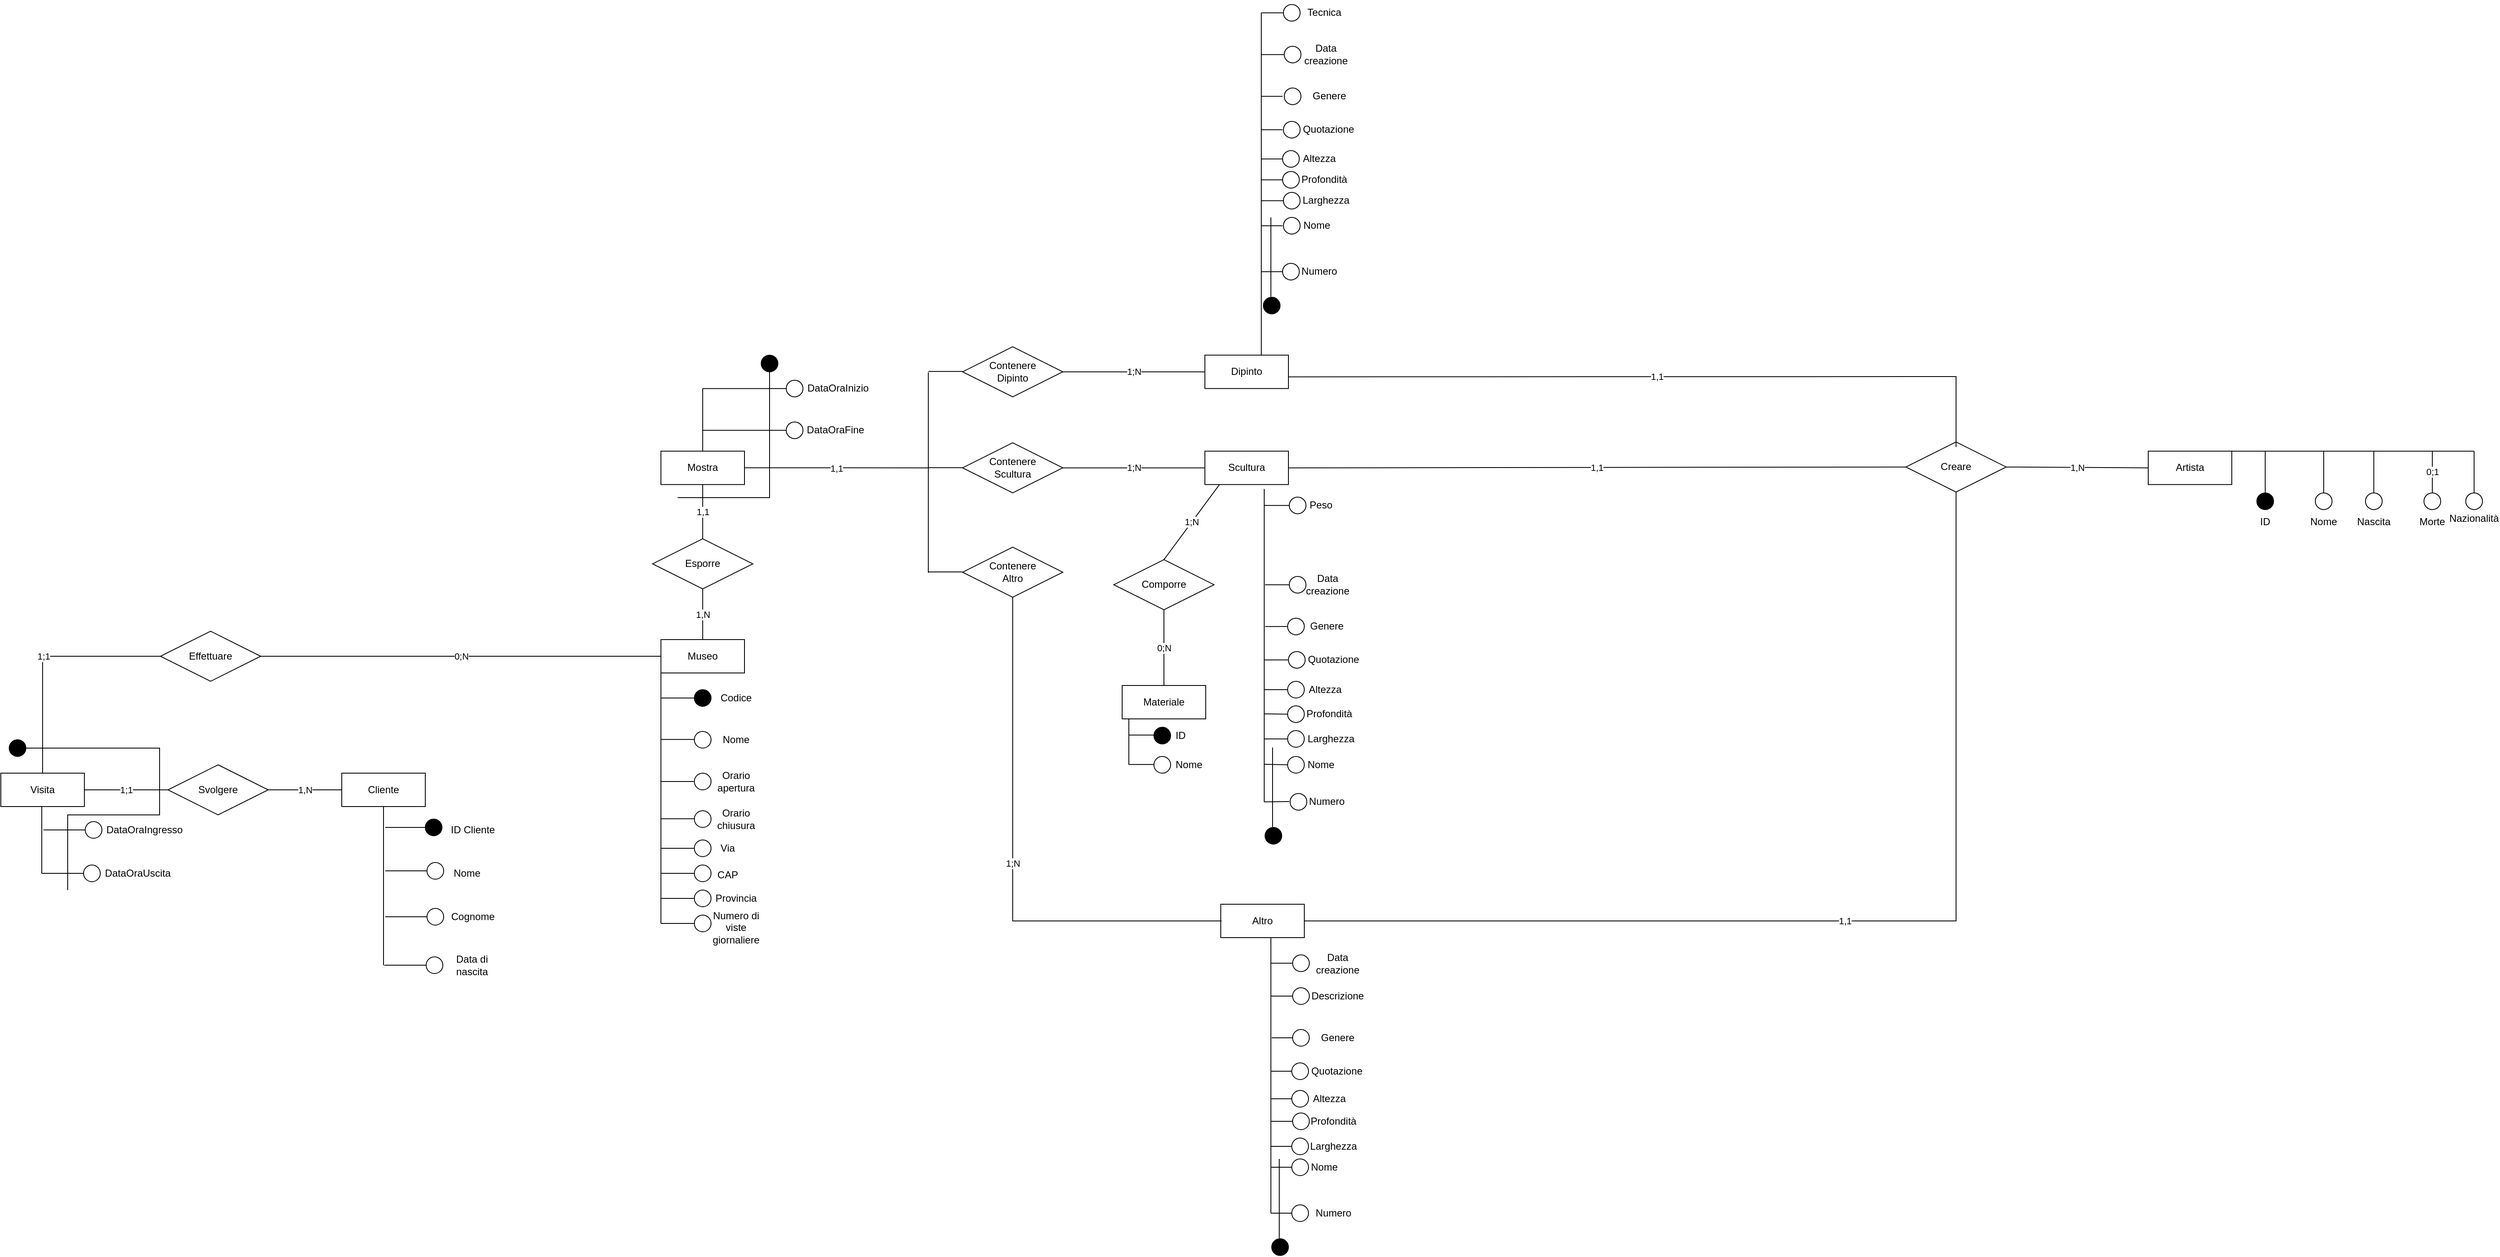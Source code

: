 <mxfile version="16.1.0" type="github">
  <diagram id="eOeLys6SvyDrJIZRAw8x" name="Page-1">
    <mxGraphModel dx="2059" dy="1441" grid="1" gridSize="10" guides="1" tooltips="1" connect="1" arrows="1" fold="1" page="1" pageScale="1" pageWidth="1600" pageHeight="1200" math="0" shadow="0">
      <root>
        <mxCell id="0" />
        <mxCell id="1" parent="0" />
        <mxCell id="ILecgsPwq-bgqkM6CZhe-417" value="Museo" style="whiteSpace=wrap;html=1;align=center;" parent="1" vertex="1">
          <mxGeometry x="230" y="630" width="100" height="40" as="geometry" />
        </mxCell>
        <mxCell id="ILecgsPwq-bgqkM6CZhe-418" value="1;N" style="endArrow=none;html=1;rounded=0;exitX=1;exitY=0.5;exitDx=0;exitDy=0;entryX=0;entryY=0.5;entryDx=0;entryDy=0;" parent="1" source="ILecgsPwq-bgqkM6CZhe-432" target="ILecgsPwq-bgqkM6CZhe-420" edge="1">
          <mxGeometry relative="1" as="geometry">
            <mxPoint x="821" y="-85.66" as="sourcePoint" />
            <mxPoint x="611" y="-95.66" as="targetPoint" />
            <Array as="points" />
          </mxGeometry>
        </mxCell>
        <mxCell id="ILecgsPwq-bgqkM6CZhe-419" value="1;N" style="endArrow=none;html=1;rounded=0;entryX=0;entryY=0.5;entryDx=0;entryDy=0;exitX=1;exitY=0.5;exitDx=0;exitDy=0;" parent="1" source="nI-XyVOAhAh8i_kXX127-1" target="ILecgsPwq-bgqkM6CZhe-421" edge="1">
          <mxGeometry relative="1" as="geometry">
            <mxPoint x="732" y="424" as="sourcePoint" />
            <mxPoint x="882" y="428.84" as="targetPoint" />
          </mxGeometry>
        </mxCell>
        <mxCell id="ILecgsPwq-bgqkM6CZhe-420" value="Dipinto" style="whiteSpace=wrap;html=1;align=center;" parent="1" vertex="1">
          <mxGeometry x="881" y="289.34" width="100" height="40" as="geometry" />
        </mxCell>
        <mxCell id="ILecgsPwq-bgqkM6CZhe-421" value="Scultura" style="whiteSpace=wrap;html=1;align=center;" parent="1" vertex="1">
          <mxGeometry x="881" y="404.34" width="100" height="40" as="geometry" />
        </mxCell>
        <mxCell id="ILecgsPwq-bgqkM6CZhe-422" value="Altro" style="whiteSpace=wrap;html=1;align=center;" parent="1" vertex="1">
          <mxGeometry x="900" y="947" width="100" height="40" as="geometry" />
        </mxCell>
        <mxCell id="ILecgsPwq-bgqkM6CZhe-423" value="0;N" style="endArrow=none;html=1;rounded=0;entryX=0;entryY=0.5;entryDx=0;entryDy=0;exitX=1;exitY=0.5;exitDx=0;exitDy=0;" parent="1" source="ILecgsPwq-bgqkM6CZhe-425" target="ILecgsPwq-bgqkM6CZhe-417" edge="1">
          <mxGeometry relative="1" as="geometry">
            <mxPoint x="-100" y="460" as="sourcePoint" />
            <mxPoint x="370" y="490" as="targetPoint" />
          </mxGeometry>
        </mxCell>
        <mxCell id="ILecgsPwq-bgqkM6CZhe-424" value="Cliente" style="whiteSpace=wrap;html=1;align=center;" parent="1" vertex="1">
          <mxGeometry x="-152" y="790" width="100" height="40" as="geometry" />
        </mxCell>
        <mxCell id="ILecgsPwq-bgqkM6CZhe-425" value="Effettuare" style="shape=rhombus;perimeter=rhombusPerimeter;whiteSpace=wrap;html=1;align=center;" parent="1" vertex="1">
          <mxGeometry x="-369" y="620" width="120" height="60" as="geometry" />
        </mxCell>
        <mxCell id="ILecgsPwq-bgqkM6CZhe-426" value="" style="endArrow=none;html=1;rounded=0;" parent="1" edge="1">
          <mxGeometry relative="1" as="geometry">
            <mxPoint x="948.5" y="-120.66" as="sourcePoint" />
            <mxPoint x="948.5" y="289.34" as="targetPoint" />
          </mxGeometry>
        </mxCell>
        <mxCell id="ILecgsPwq-bgqkM6CZhe-427" value="" style="endArrow=none;html=1;rounded=0;entryX=0;entryY=0.5;entryDx=0;entryDy=0;" parent="1" edge="1">
          <mxGeometry relative="1" as="geometry">
            <mxPoint x="949" y="189.34" as="sourcePoint" />
            <mxPoint x="974.0" y="189.34" as="targetPoint" />
          </mxGeometry>
        </mxCell>
        <mxCell id="ILecgsPwq-bgqkM6CZhe-428" value="" style="endArrow=none;html=1;rounded=0;entryX=0;entryY=0.5;entryDx=0;entryDy=0;" parent="1" edge="1">
          <mxGeometry relative="1" as="geometry">
            <mxPoint x="949" y="19.34" as="sourcePoint" />
            <mxPoint x="974" y="19.34" as="targetPoint" />
          </mxGeometry>
        </mxCell>
        <mxCell id="ILecgsPwq-bgqkM6CZhe-429" value="" style="endArrow=none;html=1;rounded=0;entryX=0;entryY=0.5;entryDx=0;entryDy=0;" parent="1" edge="1">
          <mxGeometry relative="1" as="geometry">
            <mxPoint x="949" y="-20.66" as="sourcePoint" />
            <mxPoint x="974" y="-20.66" as="targetPoint" />
          </mxGeometry>
        </mxCell>
        <mxCell id="ILecgsPwq-bgqkM6CZhe-430" value="" style="endArrow=none;html=1;rounded=0;entryX=0;entryY=0.5;entryDx=0;entryDy=0;" parent="1" edge="1">
          <mxGeometry relative="1" as="geometry">
            <mxPoint x="949" y="134.34" as="sourcePoint" />
            <mxPoint x="974" y="134.34" as="targetPoint" />
          </mxGeometry>
        </mxCell>
        <mxCell id="ILecgsPwq-bgqkM6CZhe-431" value="" style="endArrow=none;html=1;rounded=0;entryX=0;entryY=0.5;entryDx=0;entryDy=0;" parent="1" edge="1">
          <mxGeometry relative="1" as="geometry">
            <mxPoint x="949" y="104.34" as="sourcePoint" />
            <mxPoint x="975.0" y="104.34" as="targetPoint" />
          </mxGeometry>
        </mxCell>
        <mxCell id="ILecgsPwq-bgqkM6CZhe-432" value="&lt;div&gt;Contenere&lt;/div&gt;&lt;div&gt;Dipinto&lt;/div&gt;" style="shape=rhombus;perimeter=rhombusPerimeter;whiteSpace=wrap;html=1;align=center;" parent="1" vertex="1">
          <mxGeometry x="591" y="279.34" width="120" height="60" as="geometry" />
        </mxCell>
        <mxCell id="ILecgsPwq-bgqkM6CZhe-433" value="Creare" style="shape=rhombus;perimeter=rhombusPerimeter;whiteSpace=wrap;html=1;align=center;" parent="1" vertex="1">
          <mxGeometry x="1720" y="393.34" width="120" height="60" as="geometry" />
        </mxCell>
        <mxCell id="ILecgsPwq-bgqkM6CZhe-434" value="1,1" style="endArrow=none;html=1;rounded=0;entryX=0;entryY=0.5;entryDx=0;entryDy=0;exitX=1;exitY=0.5;exitDx=0;exitDy=0;" parent="1" source="ILecgsPwq-bgqkM6CZhe-421" target="ILecgsPwq-bgqkM6CZhe-433" edge="1">
          <mxGeometry relative="1" as="geometry">
            <mxPoint x="1510" y="338" as="sourcePoint" />
            <mxPoint x="1640" y="748.4" as="targetPoint" />
          </mxGeometry>
        </mxCell>
        <mxCell id="ILecgsPwq-bgqkM6CZhe-435" value="Artista" style="whiteSpace=wrap;html=1;align=center;" parent="1" vertex="1">
          <mxGeometry x="2010" y="404.34" width="100" height="40" as="geometry" />
        </mxCell>
        <mxCell id="ILecgsPwq-bgqkM6CZhe-436" value="1,N" style="endArrow=none;html=1;rounded=0;exitX=1;exitY=0.5;exitDx=0;exitDy=0;entryX=0;entryY=0.5;entryDx=0;entryDy=0;" parent="1" source="ILecgsPwq-bgqkM6CZhe-433" target="ILecgsPwq-bgqkM6CZhe-435" edge="1">
          <mxGeometry relative="1" as="geometry">
            <mxPoint x="2042" y="478.4" as="sourcePoint" />
            <mxPoint x="2042" y="358.4" as="targetPoint" />
          </mxGeometry>
        </mxCell>
        <mxCell id="ILecgsPwq-bgqkM6CZhe-437" value="" style="endArrow=none;html=1;rounded=0;entryX=0;entryY=0.5;entryDx=0;entryDy=0;" parent="1" edge="1">
          <mxGeometry relative="1" as="geometry">
            <mxPoint x="949" y="-70.66" as="sourcePoint" />
            <mxPoint x="976.0" y="-70.66" as="targetPoint" />
          </mxGeometry>
        </mxCell>
        <mxCell id="ILecgsPwq-bgqkM6CZhe-438" value="" style="ellipse;whiteSpace=wrap;html=1;align=center;fillColor=#000000;" parent="1" vertex="1">
          <mxGeometry x="2140" y="454.34" width="20" height="20" as="geometry" />
        </mxCell>
        <mxCell id="ILecgsPwq-bgqkM6CZhe-439" value="" style="endArrow=none;html=1;rounded=0;exitX=1;exitY=0;exitDx=0;exitDy=0;" parent="1" source="ILecgsPwq-bgqkM6CZhe-435" edge="1">
          <mxGeometry width="50" height="50" relative="1" as="geometry">
            <mxPoint x="2115" y="424.34" as="sourcePoint" />
            <mxPoint x="2400.0" y="404.34" as="targetPoint" />
          </mxGeometry>
        </mxCell>
        <mxCell id="ILecgsPwq-bgqkM6CZhe-440" value="" style="endArrow=none;html=1;rounded=0;" parent="1" edge="1">
          <mxGeometry width="50" height="50" relative="1" as="geometry">
            <mxPoint x="2150" y="454.34" as="sourcePoint" />
            <mxPoint x="2150" y="404.34" as="targetPoint" />
          </mxGeometry>
        </mxCell>
        <mxCell id="ILecgsPwq-bgqkM6CZhe-441" value="&lt;div&gt;ID&lt;/div&gt;" style="text;html=1;strokeColor=none;fillColor=none;align=center;verticalAlign=middle;whiteSpace=wrap;rounded=0;" parent="1" vertex="1">
          <mxGeometry x="2120" y="474.34" width="60" height="30" as="geometry" />
        </mxCell>
        <mxCell id="ILecgsPwq-bgqkM6CZhe-442" value="" style="ellipse;whiteSpace=wrap;html=1;align=center;" parent="1" vertex="1">
          <mxGeometry x="2210" y="454.34" width="20" height="20" as="geometry" />
        </mxCell>
        <mxCell id="ILecgsPwq-bgqkM6CZhe-443" value="" style="endArrow=none;html=1;rounded=0;" parent="1" edge="1">
          <mxGeometry width="50" height="50" relative="1" as="geometry">
            <mxPoint x="2220" y="454.34" as="sourcePoint" />
            <mxPoint x="2220" y="404.34" as="targetPoint" />
          </mxGeometry>
        </mxCell>
        <mxCell id="ILecgsPwq-bgqkM6CZhe-444" value="&lt;div&gt;Nome&lt;/div&gt;" style="text;html=1;strokeColor=none;fillColor=none;align=center;verticalAlign=middle;whiteSpace=wrap;rounded=0;" parent="1" vertex="1">
          <mxGeometry x="2190" y="474.34" width="60" height="30" as="geometry" />
        </mxCell>
        <mxCell id="ILecgsPwq-bgqkM6CZhe-445" value="" style="ellipse;whiteSpace=wrap;html=1;align=center;" parent="1" vertex="1">
          <mxGeometry x="2270" y="454.34" width="20" height="20" as="geometry" />
        </mxCell>
        <mxCell id="ILecgsPwq-bgqkM6CZhe-446" value="" style="endArrow=none;html=1;rounded=0;" parent="1" edge="1">
          <mxGeometry width="50" height="50" relative="1" as="geometry">
            <mxPoint x="2280.0" y="454.34" as="sourcePoint" />
            <mxPoint x="2280.0" y="404.34" as="targetPoint" />
          </mxGeometry>
        </mxCell>
        <mxCell id="ILecgsPwq-bgqkM6CZhe-447" value="&lt;div&gt;Nascita&lt;/div&gt;" style="text;html=1;strokeColor=none;fillColor=none;align=center;verticalAlign=middle;whiteSpace=wrap;rounded=0;" parent="1" vertex="1">
          <mxGeometry x="2250" y="474.34" width="60" height="30" as="geometry" />
        </mxCell>
        <mxCell id="ILecgsPwq-bgqkM6CZhe-448" value="" style="ellipse;whiteSpace=wrap;html=1;align=center;" parent="1" vertex="1">
          <mxGeometry x="2340" y="454.34" width="20" height="20" as="geometry" />
        </mxCell>
        <mxCell id="ILecgsPwq-bgqkM6CZhe-449" value="0;1" style="endArrow=none;html=1;rounded=0;startArrow=none;exitX=0.5;exitY=0;exitDx=0;exitDy=0;" parent="1" source="ILecgsPwq-bgqkM6CZhe-448" edge="1">
          <mxGeometry width="50" height="50" relative="1" as="geometry">
            <mxPoint x="2350" y="414.34" as="sourcePoint" />
            <mxPoint x="2350.0" y="404.34" as="targetPoint" />
          </mxGeometry>
        </mxCell>
        <mxCell id="ILecgsPwq-bgqkM6CZhe-450" value="&lt;div&gt;Morte&lt;/div&gt;" style="text;html=1;strokeColor=none;fillColor=none;align=center;verticalAlign=middle;whiteSpace=wrap;rounded=0;" parent="1" vertex="1">
          <mxGeometry x="2320" y="474.34" width="60" height="30" as="geometry" />
        </mxCell>
        <mxCell id="ILecgsPwq-bgqkM6CZhe-451" value="" style="ellipse;whiteSpace=wrap;html=1;align=center;" parent="1" vertex="1">
          <mxGeometry x="2390" y="454.34" width="20" height="20" as="geometry" />
        </mxCell>
        <mxCell id="ILecgsPwq-bgqkM6CZhe-452" value="" style="endArrow=none;html=1;rounded=0;" parent="1" edge="1">
          <mxGeometry width="50" height="50" relative="1" as="geometry">
            <mxPoint x="2400.0" y="454.34" as="sourcePoint" />
            <mxPoint x="2400.0" y="404.34" as="targetPoint" />
          </mxGeometry>
        </mxCell>
        <mxCell id="ILecgsPwq-bgqkM6CZhe-453" value="&lt;div&gt;Nazionalità&lt;/div&gt;" style="text;html=1;strokeColor=none;fillColor=none;align=center;verticalAlign=middle;whiteSpace=wrap;rounded=0;" parent="1" vertex="1">
          <mxGeometry x="2370" y="470.34" width="60" height="30" as="geometry" />
        </mxCell>
        <mxCell id="ILecgsPwq-bgqkM6CZhe-454" value="&lt;div&gt;Codice&lt;/div&gt;" style="text;html=1;strokeColor=none;fillColor=none;align=center;verticalAlign=middle;whiteSpace=wrap;rounded=0;" parent="1" vertex="1">
          <mxGeometry x="290" y="685" width="60" height="30" as="geometry" />
        </mxCell>
        <mxCell id="ILecgsPwq-bgqkM6CZhe-455" value="" style="ellipse;whiteSpace=wrap;html=1;align=center;fillColor=#000000;" parent="1" vertex="1">
          <mxGeometry x="270" y="690" width="20" height="20" as="geometry" />
        </mxCell>
        <mxCell id="ILecgsPwq-bgqkM6CZhe-456" value="" style="endArrow=none;html=1;rounded=0;" parent="1" edge="1">
          <mxGeometry width="50" height="50" relative="1" as="geometry">
            <mxPoint x="270" y="700" as="sourcePoint" />
            <mxPoint x="230" y="700" as="targetPoint" />
          </mxGeometry>
        </mxCell>
        <mxCell id="ILecgsPwq-bgqkM6CZhe-457" value="" style="endArrow=none;html=1;rounded=0;fillColor=#000000;" parent="1" edge="1">
          <mxGeometry width="50" height="50" relative="1" as="geometry">
            <mxPoint x="230" y="970" as="sourcePoint" />
            <mxPoint x="230" y="670" as="targetPoint" />
          </mxGeometry>
        </mxCell>
        <mxCell id="ILecgsPwq-bgqkM6CZhe-458" value="" style="ellipse;whiteSpace=wrap;html=1;align=center;fillColor=#FFFFFF;" parent="1" vertex="1">
          <mxGeometry x="270" y="740" width="20" height="20" as="geometry" />
        </mxCell>
        <mxCell id="ILecgsPwq-bgqkM6CZhe-459" value="" style="endArrow=none;html=1;rounded=0;" parent="1" edge="1">
          <mxGeometry width="50" height="50" relative="1" as="geometry">
            <mxPoint x="270" y="749.66" as="sourcePoint" />
            <mxPoint x="230" y="749.66" as="targetPoint" />
          </mxGeometry>
        </mxCell>
        <mxCell id="ILecgsPwq-bgqkM6CZhe-460" value="&lt;div&gt;Nome&lt;/div&gt;" style="text;html=1;strokeColor=none;fillColor=none;align=center;verticalAlign=middle;whiteSpace=wrap;rounded=0;" parent="1" vertex="1">
          <mxGeometry x="290" y="735" width="60" height="30" as="geometry" />
        </mxCell>
        <mxCell id="ILecgsPwq-bgqkM6CZhe-461" value="Data creazione" style="text;html=1;strokeColor=none;fillColor=none;align=center;verticalAlign=middle;whiteSpace=wrap;rounded=0;" parent="1" vertex="1">
          <mxGeometry x="996" y="-85.66" width="60" height="30" as="geometry" />
        </mxCell>
        <mxCell id="ILecgsPwq-bgqkM6CZhe-462" value="" style="ellipse;whiteSpace=wrap;html=1;aspect=fixed;fillColor=#FFFFFF;" parent="1" vertex="1">
          <mxGeometry x="976" y="-80.66" width="20" height="20" as="geometry" />
        </mxCell>
        <mxCell id="ILecgsPwq-bgqkM6CZhe-463" value="&lt;div&gt;Nome&lt;/div&gt;" style="text;html=1;strokeColor=none;fillColor=none;align=center;verticalAlign=middle;whiteSpace=wrap;rounded=0;" parent="1" vertex="1">
          <mxGeometry x="985" y="119.34" width="60" height="30" as="geometry" />
        </mxCell>
        <mxCell id="ILecgsPwq-bgqkM6CZhe-464" value="" style="ellipse;whiteSpace=wrap;html=1;aspect=fixed;fillColor=#FFFFFF;" parent="1" vertex="1">
          <mxGeometry x="975" y="124.34" width="20" height="20" as="geometry" />
        </mxCell>
        <mxCell id="ILecgsPwq-bgqkM6CZhe-465" value="&lt;div&gt;Genere&lt;/div&gt;" style="text;html=1;strokeColor=none;fillColor=none;align=center;verticalAlign=middle;whiteSpace=wrap;rounded=0;" parent="1" vertex="1">
          <mxGeometry x="1000" y="-35.66" width="60" height="30" as="geometry" />
        </mxCell>
        <mxCell id="ILecgsPwq-bgqkM6CZhe-466" value="" style="ellipse;whiteSpace=wrap;html=1;aspect=fixed;fillColor=#FFFFFF;" parent="1" vertex="1">
          <mxGeometry x="976" y="-30.66" width="20" height="20" as="geometry" />
        </mxCell>
        <mxCell id="ILecgsPwq-bgqkM6CZhe-467" value="Quotazione" style="text;html=1;strokeColor=none;fillColor=none;align=center;verticalAlign=middle;whiteSpace=wrap;rounded=0;" parent="1" vertex="1">
          <mxGeometry x="999" y="4.34" width="60" height="30" as="geometry" />
        </mxCell>
        <mxCell id="ILecgsPwq-bgqkM6CZhe-468" value="" style="ellipse;whiteSpace=wrap;html=1;aspect=fixed;fillColor=#FFFFFF;" parent="1" vertex="1">
          <mxGeometry x="975" y="9.34" width="20" height="20" as="geometry" />
        </mxCell>
        <mxCell id="ILecgsPwq-bgqkM6CZhe-469" value="&lt;div&gt;Altezza&lt;/div&gt;" style="text;html=1;strokeColor=none;fillColor=none;align=center;verticalAlign=middle;whiteSpace=wrap;rounded=0;" parent="1" vertex="1">
          <mxGeometry x="987.5" y="39.34" width="60" height="30" as="geometry" />
        </mxCell>
        <mxCell id="ILecgsPwq-bgqkM6CZhe-470" value="" style="ellipse;whiteSpace=wrap;html=1;aspect=fixed;fillColor=#FFFFFF;" parent="1" vertex="1">
          <mxGeometry x="974" y="44.34" width="20" height="20" as="geometry" />
        </mxCell>
        <mxCell id="ILecgsPwq-bgqkM6CZhe-471" value="&lt;div&gt;Profondità&lt;/div&gt;" style="text;html=1;strokeColor=none;fillColor=none;align=center;verticalAlign=middle;whiteSpace=wrap;rounded=0;" parent="1" vertex="1">
          <mxGeometry x="994" y="64.34" width="60" height="30" as="geometry" />
        </mxCell>
        <mxCell id="ILecgsPwq-bgqkM6CZhe-472" value="&lt;div&gt;Larghezza&lt;/div&gt;" style="text;html=1;strokeColor=none;fillColor=none;align=center;verticalAlign=middle;whiteSpace=wrap;rounded=0;" parent="1" vertex="1">
          <mxGeometry x="996" y="89.34" width="60" height="30" as="geometry" />
        </mxCell>
        <mxCell id="ILecgsPwq-bgqkM6CZhe-473" value="" style="ellipse;whiteSpace=wrap;html=1;aspect=fixed;fillColor=#FFFFFF;" parent="1" vertex="1">
          <mxGeometry x="975" y="94.34" width="20" height="20" as="geometry" />
        </mxCell>
        <mxCell id="ILecgsPwq-bgqkM6CZhe-474" value="Numero" style="text;html=1;strokeColor=none;fillColor=none;align=center;verticalAlign=middle;whiteSpace=wrap;rounded=0;" parent="1" vertex="1">
          <mxGeometry x="988" y="174.34" width="60" height="30" as="geometry" />
        </mxCell>
        <mxCell id="ILecgsPwq-bgqkM6CZhe-475" value="" style="ellipse;whiteSpace=wrap;html=1;align=center;fillColor=#FFFFFF;" parent="1" vertex="1">
          <mxGeometry x="974" y="179.34" width="20" height="20" as="geometry" />
        </mxCell>
        <mxCell id="ILecgsPwq-bgqkM6CZhe-476" value="" style="ellipse;whiteSpace=wrap;html=1;align=center;" parent="1" vertex="1">
          <mxGeometry x="975" y="-130.66" width="20" height="20" as="geometry" />
        </mxCell>
        <mxCell id="ILecgsPwq-bgqkM6CZhe-477" value="&lt;div&gt;Tecnica&lt;/div&gt;" style="text;html=1;strokeColor=none;fillColor=none;align=center;verticalAlign=middle;whiteSpace=wrap;rounded=0;" parent="1" vertex="1">
          <mxGeometry x="993.5" y="-135.66" width="60" height="30" as="geometry" />
        </mxCell>
        <mxCell id="ILecgsPwq-bgqkM6CZhe-478" value="" style="endArrow=none;html=1;rounded=0;fillColor=#000000;entryX=0.69;entryY=1.008;entryDx=0;entryDy=0;entryPerimeter=0;" parent="1" edge="1">
          <mxGeometry width="50" height="50" relative="1" as="geometry">
            <mxPoint x="952" y="600" as="sourcePoint" />
            <mxPoint x="952" y="449.66" as="targetPoint" />
          </mxGeometry>
        </mxCell>
        <mxCell id="ILecgsPwq-bgqkM6CZhe-479" value="" style="ellipse;whiteSpace=wrap;html=1;align=center;" parent="1" vertex="1">
          <mxGeometry x="982" y="459.34" width="20" height="20" as="geometry" />
        </mxCell>
        <mxCell id="ILecgsPwq-bgqkM6CZhe-480" value="" style="endArrow=none;html=1;rounded=0;entryX=0;entryY=0.5;entryDx=0;entryDy=0;" parent="1" target="ILecgsPwq-bgqkM6CZhe-479" edge="1">
          <mxGeometry relative="1" as="geometry">
            <mxPoint x="952" y="469.34" as="sourcePoint" />
            <mxPoint x="972" y="469" as="targetPoint" />
          </mxGeometry>
        </mxCell>
        <mxCell id="ILecgsPwq-bgqkM6CZhe-481" value="&lt;div&gt;Peso&lt;/div&gt;" style="text;html=1;strokeColor=none;fillColor=none;align=center;verticalAlign=middle;whiteSpace=wrap;rounded=0;" parent="1" vertex="1">
          <mxGeometry x="990" y="454.34" width="60" height="30" as="geometry" />
        </mxCell>
        <mxCell id="ILecgsPwq-bgqkM6CZhe-482" value="" style="endArrow=none;html=1;rounded=0;fontFamily=Helvetica;fillColor=#000000;entryX=0;entryY=0.5;entryDx=0;entryDy=0;" parent="1" edge="1">
          <mxGeometry width="50" height="50" relative="1" as="geometry">
            <mxPoint x="949" y="54.34" as="sourcePoint" />
            <mxPoint x="974" y="54.34" as="targetPoint" />
          </mxGeometry>
        </mxCell>
        <mxCell id="ILecgsPwq-bgqkM6CZhe-483" value="" style="endArrow=none;html=1;rounded=0;fontFamily=Helvetica;fillColor=#000000;exitX=0.5;exitY=0;exitDx=0;exitDy=0;" parent="1" edge="1">
          <mxGeometry width="50" height="50" relative="1" as="geometry">
            <mxPoint x="960" y="219.34" as="sourcePoint" />
            <mxPoint x="960" y="124.34" as="targetPoint" />
          </mxGeometry>
        </mxCell>
        <mxCell id="ILecgsPwq-bgqkM6CZhe-484" value="" style="ellipse;whiteSpace=wrap;html=1;align=center;fillColor=#000000;" parent="1" vertex="1">
          <mxGeometry x="951" y="220.0" width="20" height="20" as="geometry" />
        </mxCell>
        <mxCell id="ILecgsPwq-bgqkM6CZhe-485" value="" style="ellipse;whiteSpace=wrap;html=1;align=center;fillColor=#FFFFFF;" parent="1" vertex="1">
          <mxGeometry x="270" y="790" width="20" height="20" as="geometry" />
        </mxCell>
        <mxCell id="ILecgsPwq-bgqkM6CZhe-486" value="" style="endArrow=none;html=1;rounded=0;" parent="1" edge="1">
          <mxGeometry width="50" height="50" relative="1" as="geometry">
            <mxPoint x="270" y="800" as="sourcePoint" />
            <mxPoint x="230" y="800" as="targetPoint" />
          </mxGeometry>
        </mxCell>
        <mxCell id="ILecgsPwq-bgqkM6CZhe-487" value="&lt;div&gt;Orario apertura&lt;/div&gt;" style="text;html=1;strokeColor=none;fillColor=none;align=center;verticalAlign=middle;whiteSpace=wrap;rounded=0;" parent="1" vertex="1">
          <mxGeometry x="290" y="785" width="60" height="30" as="geometry" />
        </mxCell>
        <mxCell id="ILecgsPwq-bgqkM6CZhe-488" value="" style="ellipse;whiteSpace=wrap;html=1;align=center;fillColor=#FFFFFF;" parent="1" vertex="1">
          <mxGeometry x="270" y="835" width="20" height="20" as="geometry" />
        </mxCell>
        <mxCell id="ILecgsPwq-bgqkM6CZhe-489" value="" style="endArrow=none;html=1;rounded=0;" parent="1" edge="1">
          <mxGeometry width="50" height="50" relative="1" as="geometry">
            <mxPoint x="270" y="844.66" as="sourcePoint" />
            <mxPoint x="230" y="844.66" as="targetPoint" />
          </mxGeometry>
        </mxCell>
        <mxCell id="ILecgsPwq-bgqkM6CZhe-490" value="Orario chiusura" style="text;html=1;strokeColor=none;fillColor=none;align=center;verticalAlign=middle;whiteSpace=wrap;rounded=0;" parent="1" vertex="1">
          <mxGeometry x="290" y="830" width="60" height="30" as="geometry" />
        </mxCell>
        <mxCell id="ILecgsPwq-bgqkM6CZhe-491" value="Via" style="text;html=1;strokeColor=none;fillColor=none;align=center;verticalAlign=middle;whiteSpace=wrap;rounded=0;" parent="1" vertex="1">
          <mxGeometry x="280" y="865" width="60" height="30" as="geometry" />
        </mxCell>
        <mxCell id="ILecgsPwq-bgqkM6CZhe-492" value="" style="ellipse;whiteSpace=wrap;html=1;aspect=fixed;fillColor=#FFFFFF;" parent="1" vertex="1">
          <mxGeometry x="270" y="870" width="20" height="20" as="geometry" />
        </mxCell>
        <mxCell id="ILecgsPwq-bgqkM6CZhe-493" value="CAP" style="text;html=1;strokeColor=none;fillColor=none;align=center;verticalAlign=middle;whiteSpace=wrap;rounded=0;" parent="1" vertex="1">
          <mxGeometry x="280" y="897" width="60" height="30" as="geometry" />
        </mxCell>
        <mxCell id="ILecgsPwq-bgqkM6CZhe-494" value="" style="endArrow=none;html=1;rounded=0;fontFamily=Helvetica;fillColor=#000000;entryX=0;entryY=0.5;entryDx=0;entryDy=0;" parent="1" target="ILecgsPwq-bgqkM6CZhe-492" edge="1">
          <mxGeometry width="50" height="50" relative="1" as="geometry">
            <mxPoint x="230" y="880" as="sourcePoint" />
            <mxPoint x="370" y="895" as="targetPoint" />
          </mxGeometry>
        </mxCell>
        <mxCell id="ILecgsPwq-bgqkM6CZhe-495" value="Provincia" style="text;html=1;strokeColor=none;fillColor=none;align=center;verticalAlign=middle;whiteSpace=wrap;rounded=0;" parent="1" vertex="1">
          <mxGeometry x="290" y="925" width="60" height="30" as="geometry" />
        </mxCell>
        <mxCell id="ILecgsPwq-bgqkM6CZhe-496" value="" style="ellipse;whiteSpace=wrap;html=1;align=center;color=black;fillColor=#000000;" parent="1" vertex="1">
          <mxGeometry x="-52" y="845" width="20" height="20" as="geometry" />
        </mxCell>
        <mxCell id="ILecgsPwq-bgqkM6CZhe-497" value="" style="endArrow=none;html=1;rounded=0;entryX=0.5;entryY=1;entryDx=0;entryDy=0;" parent="1" target="ILecgsPwq-bgqkM6CZhe-424" edge="1">
          <mxGeometry relative="1" as="geometry">
            <mxPoint x="-102" y="1020" as="sourcePoint" />
            <mxPoint x="296.0" y="990" as="targetPoint" />
          </mxGeometry>
        </mxCell>
        <mxCell id="ILecgsPwq-bgqkM6CZhe-498" value="&lt;div&gt;Nome&lt;/div&gt;" style="text;html=1;strokeColor=none;fillColor=none;align=center;verticalAlign=middle;whiteSpace=wrap;rounded=0;" parent="1" vertex="1">
          <mxGeometry x="-32" y="895" width="60" height="30" as="geometry" />
        </mxCell>
        <mxCell id="ILecgsPwq-bgqkM6CZhe-499" value="&lt;div&gt;Cognome&lt;/div&gt;" style="text;html=1;strokeColor=none;fillColor=none;align=center;verticalAlign=middle;whiteSpace=wrap;rounded=0;" parent="1" vertex="1">
          <mxGeometry x="-25" y="947" width="60" height="30" as="geometry" />
        </mxCell>
        <mxCell id="ILecgsPwq-bgqkM6CZhe-500" value="&lt;div&gt;Data di nascita&lt;/div&gt;" style="text;html=1;strokeColor=none;fillColor=none;align=center;verticalAlign=middle;whiteSpace=wrap;rounded=0;" parent="1" vertex="1">
          <mxGeometry x="-26" y="1005" width="60" height="30" as="geometry" />
        </mxCell>
        <mxCell id="ILecgsPwq-bgqkM6CZhe-501" value="&lt;div&gt;ID Cliente&lt;/div&gt;" style="text;html=1;strokeColor=none;fillColor=none;align=center;verticalAlign=middle;whiteSpace=wrap;rounded=0;" parent="1" vertex="1">
          <mxGeometry x="-25" y="843" width="60" height="30" as="geometry" />
        </mxCell>
        <mxCell id="ILecgsPwq-bgqkM6CZhe-502" value="" style="endArrow=none;html=1;rounded=0;" parent="1" edge="1">
          <mxGeometry relative="1" as="geometry">
            <mxPoint x="-100" y="855" as="sourcePoint" />
            <mxPoint x="-50" y="855" as="targetPoint" />
          </mxGeometry>
        </mxCell>
        <mxCell id="ILecgsPwq-bgqkM6CZhe-503" value="" style="ellipse;whiteSpace=wrap;html=1;align=center;" parent="1" vertex="1">
          <mxGeometry x="-50" y="897" width="20" height="20" as="geometry" />
        </mxCell>
        <mxCell id="ILecgsPwq-bgqkM6CZhe-504" value="" style="endArrow=none;html=1;rounded=0;" parent="1" edge="1">
          <mxGeometry relative="1" as="geometry">
            <mxPoint x="-100" y="907" as="sourcePoint" />
            <mxPoint x="-50" y="907" as="targetPoint" />
          </mxGeometry>
        </mxCell>
        <mxCell id="ILecgsPwq-bgqkM6CZhe-505" value="" style="ellipse;whiteSpace=wrap;html=1;align=center;" parent="1" vertex="1">
          <mxGeometry x="-50" y="952" width="20" height="20" as="geometry" />
        </mxCell>
        <mxCell id="ILecgsPwq-bgqkM6CZhe-506" value="" style="endArrow=none;html=1;rounded=0;" parent="1" edge="1">
          <mxGeometry relative="1" as="geometry">
            <mxPoint x="-100" y="962" as="sourcePoint" />
            <mxPoint x="-50" y="962" as="targetPoint" />
          </mxGeometry>
        </mxCell>
        <mxCell id="ILecgsPwq-bgqkM6CZhe-507" value="" style="ellipse;whiteSpace=wrap;html=1;align=center;" parent="1" vertex="1">
          <mxGeometry x="-51" y="1010" width="20" height="20" as="geometry" />
        </mxCell>
        <mxCell id="ILecgsPwq-bgqkM6CZhe-508" value="" style="endArrow=none;html=1;rounded=0;" parent="1" edge="1">
          <mxGeometry relative="1" as="geometry">
            <mxPoint x="-101" y="1020" as="sourcePoint" />
            <mxPoint x="-51" y="1020" as="targetPoint" />
          </mxGeometry>
        </mxCell>
        <mxCell id="ILecgsPwq-bgqkM6CZhe-509" value="Visita" style="whiteSpace=wrap;html=1;align=center;" parent="1" vertex="1">
          <mxGeometry x="-560" y="790" width="100" height="40" as="geometry" />
        </mxCell>
        <mxCell id="ILecgsPwq-bgqkM6CZhe-510" value="" style="endArrow=none;html=1;rounded=0;" parent="1" edge="1">
          <mxGeometry relative="1" as="geometry">
            <mxPoint x="-511" y="910" as="sourcePoint" />
            <mxPoint x="-511" y="830" as="targetPoint" />
          </mxGeometry>
        </mxCell>
        <mxCell id="ILecgsPwq-bgqkM6CZhe-511" value="&lt;div&gt;DataOraIngresso&lt;/div&gt;" style="text;html=1;strokeColor=none;fillColor=none;align=center;verticalAlign=middle;whiteSpace=wrap;rounded=0;" parent="1" vertex="1">
          <mxGeometry x="-418" y="843" width="60" height="30" as="geometry" />
        </mxCell>
        <mxCell id="ILecgsPwq-bgqkM6CZhe-512" value="&lt;div&gt;DataOraUscita&lt;/div&gt;" style="text;html=1;strokeColor=none;fillColor=none;align=center;verticalAlign=middle;whiteSpace=wrap;rounded=0;" parent="1" vertex="1">
          <mxGeometry x="-426" y="895" width="60" height="30" as="geometry" />
        </mxCell>
        <mxCell id="ILecgsPwq-bgqkM6CZhe-513" value="" style="ellipse;whiteSpace=wrap;html=1;align=center;" parent="1" vertex="1">
          <mxGeometry x="-459" y="848" width="20" height="20" as="geometry" />
        </mxCell>
        <mxCell id="ILecgsPwq-bgqkM6CZhe-514" value="" style="endArrow=none;html=1;rounded=0;" parent="1" edge="1">
          <mxGeometry relative="1" as="geometry">
            <mxPoint x="-509" y="858" as="sourcePoint" />
            <mxPoint x="-459" y="858" as="targetPoint" />
          </mxGeometry>
        </mxCell>
        <mxCell id="ILecgsPwq-bgqkM6CZhe-515" value="" style="ellipse;whiteSpace=wrap;html=1;align=center;" parent="1" vertex="1">
          <mxGeometry x="-461" y="900" width="20" height="20" as="geometry" />
        </mxCell>
        <mxCell id="ILecgsPwq-bgqkM6CZhe-516" value="" style="endArrow=none;html=1;rounded=0;" parent="1" edge="1">
          <mxGeometry relative="1" as="geometry">
            <mxPoint x="-511" y="910" as="sourcePoint" />
            <mxPoint x="-461" y="910" as="targetPoint" />
          </mxGeometry>
        </mxCell>
        <mxCell id="ILecgsPwq-bgqkM6CZhe-517" value="Svolgere" style="shape=rhombus;perimeter=rhombusPerimeter;whiteSpace=wrap;html=1;align=center;" parent="1" vertex="1">
          <mxGeometry x="-360" y="780" width="120" height="60" as="geometry" />
        </mxCell>
        <mxCell id="ILecgsPwq-bgqkM6CZhe-518" value="1,N" style="endArrow=none;html=1;rounded=0;entryX=0;entryY=0.5;entryDx=0;entryDy=0;" parent="1" target="ILecgsPwq-bgqkM6CZhe-424" edge="1">
          <mxGeometry relative="1" as="geometry">
            <mxPoint x="-240" y="810" as="sourcePoint" />
            <mxPoint x="-170" y="810" as="targetPoint" />
          </mxGeometry>
        </mxCell>
        <mxCell id="ILecgsPwq-bgqkM6CZhe-519" value="1;1" style="endArrow=none;html=1;rounded=0;entryX=0;entryY=0.5;entryDx=0;entryDy=0;exitX=1;exitY=0.5;exitDx=0;exitDy=0;" parent="1" source="ILecgsPwq-bgqkM6CZhe-509" target="ILecgsPwq-bgqkM6CZhe-517" edge="1">
          <mxGeometry relative="1" as="geometry">
            <mxPoint x="-440" y="810" as="sourcePoint" />
            <mxPoint x="-369" y="809" as="targetPoint" />
          </mxGeometry>
        </mxCell>
        <mxCell id="ILecgsPwq-bgqkM6CZhe-520" value="1;1" style="endArrow=none;html=1;rounded=0;entryX=0;entryY=0.5;entryDx=0;entryDy=0;" parent="1" target="ILecgsPwq-bgqkM6CZhe-425" edge="1">
          <mxGeometry relative="1" as="geometry">
            <mxPoint x="-510" y="790" as="sourcePoint" />
            <mxPoint x="-459" y="570" as="targetPoint" />
            <Array as="points">
              <mxPoint x="-510" y="650" />
            </Array>
          </mxGeometry>
        </mxCell>
        <mxCell id="ILecgsPwq-bgqkM6CZhe-521" value="" style="endArrow=none;html=1;rounded=0;" parent="1" edge="1">
          <mxGeometry width="50" height="50" relative="1" as="geometry">
            <mxPoint x="-530" y="760" as="sourcePoint" />
            <mxPoint x="-480" y="930" as="targetPoint" />
            <Array as="points">
              <mxPoint x="-370" y="760" />
              <mxPoint x="-370" y="840" />
              <mxPoint x="-480" y="840" />
            </Array>
          </mxGeometry>
        </mxCell>
        <mxCell id="ILecgsPwq-bgqkM6CZhe-522" value="" style="ellipse;whiteSpace=wrap;html=1;align=center;color=black;fillColor=#000000;" parent="1" vertex="1">
          <mxGeometry x="-550" y="750" width="20" height="20" as="geometry" />
        </mxCell>
        <mxCell id="ILecgsPwq-bgqkM6CZhe-523" value="" style="endArrow=none;html=1;rounded=0;fillColor=#000000;entryX=0.6;entryY=1.015;entryDx=0;entryDy=0;entryPerimeter=0;" parent="1" target="ILecgsPwq-bgqkM6CZhe-422" edge="1">
          <mxGeometry width="50" height="50" relative="1" as="geometry">
            <mxPoint x="960" y="1057" as="sourcePoint" />
            <mxPoint x="960" y="1012" as="targetPoint" />
          </mxGeometry>
        </mxCell>
        <mxCell id="ILecgsPwq-bgqkM6CZhe-524" value="" style="ellipse;whiteSpace=wrap;html=1;align=center;" parent="1" vertex="1">
          <mxGeometry x="986" y="1047" width="20" height="20" as="geometry" />
        </mxCell>
        <mxCell id="ILecgsPwq-bgqkM6CZhe-525" value="" style="endArrow=none;html=1;rounded=0;" parent="1" target="ILecgsPwq-bgqkM6CZhe-524" edge="1">
          <mxGeometry relative="1" as="geometry">
            <mxPoint x="960" y="1057" as="sourcePoint" />
            <mxPoint x="1020" y="1057" as="targetPoint" />
          </mxGeometry>
        </mxCell>
        <mxCell id="ILecgsPwq-bgqkM6CZhe-526" value="&lt;div&gt;Descrizione&lt;/div&gt;" style="text;html=1;strokeColor=none;fillColor=none;align=center;verticalAlign=middle;whiteSpace=wrap;rounded=0;" parent="1" vertex="1">
          <mxGeometry x="1010" y="1042" width="60" height="30" as="geometry" />
        </mxCell>
        <mxCell id="ILecgsPwq-bgqkM6CZhe-527" value="1,1" style="edgeStyle=orthogonalEdgeStyle;rounded=0;orthogonalLoop=1;jettySize=auto;html=1;endArrow=none;endFill=0;" parent="1" source="ILecgsPwq-bgqkM6CZhe-529" target="ILecgsPwq-bgqkM6CZhe-531" edge="1">
          <mxGeometry relative="1" as="geometry" />
        </mxCell>
        <mxCell id="ILecgsPwq-bgqkM6CZhe-528" value="1,1" style="edgeStyle=orthogonalEdgeStyle;rounded=0;orthogonalLoop=1;jettySize=auto;html=1;endArrow=none;endFill=0;" parent="1" source="ILecgsPwq-bgqkM6CZhe-529" edge="1">
          <mxGeometry relative="1" as="geometry">
            <mxPoint x="550" y="424.34" as="targetPoint" />
          </mxGeometry>
        </mxCell>
        <mxCell id="ILecgsPwq-bgqkM6CZhe-529" value="Mostra" style="whiteSpace=wrap;html=1;align=center;" parent="1" vertex="1">
          <mxGeometry x="230" y="404.34" width="100" height="40" as="geometry" />
        </mxCell>
        <mxCell id="ILecgsPwq-bgqkM6CZhe-530" value="1,N" style="edgeStyle=orthogonalEdgeStyle;rounded=0;orthogonalLoop=1;jettySize=auto;html=1;entryX=0.5;entryY=0;entryDx=0;entryDy=0;endArrow=none;endFill=0;" parent="1" source="ILecgsPwq-bgqkM6CZhe-531" target="ILecgsPwq-bgqkM6CZhe-417" edge="1">
          <mxGeometry relative="1" as="geometry" />
        </mxCell>
        <mxCell id="ILecgsPwq-bgqkM6CZhe-531" value="Esporre" style="shape=rhombus;perimeter=rhombusPerimeter;whiteSpace=wrap;html=1;align=center;" parent="1" vertex="1">
          <mxGeometry x="220" y="509.34" width="120" height="60" as="geometry" />
        </mxCell>
        <mxCell id="ILecgsPwq-bgqkM6CZhe-532" value="" style="endArrow=none;html=1;rounded=0;fillColor=#000000;exitX=0.5;exitY=0;exitDx=0;exitDy=0;" parent="1" edge="1">
          <mxGeometry width="50" height="50" relative="1" as="geometry">
            <mxPoint x="280" y="404.34" as="sourcePoint" />
            <mxPoint x="280" y="329.34" as="targetPoint" />
          </mxGeometry>
        </mxCell>
        <mxCell id="ILecgsPwq-bgqkM6CZhe-533" value="" style="ellipse;whiteSpace=wrap;html=1;align=center;" parent="1" vertex="1">
          <mxGeometry x="380" y="319.34" width="20" height="20" as="geometry" />
        </mxCell>
        <mxCell id="ILecgsPwq-bgqkM6CZhe-534" value="" style="endArrow=none;html=1;rounded=0;" parent="1" target="ILecgsPwq-bgqkM6CZhe-533" edge="1">
          <mxGeometry relative="1" as="geometry">
            <mxPoint x="280" y="329.34" as="sourcePoint" />
            <mxPoint x="340" y="329.34" as="targetPoint" />
          </mxGeometry>
        </mxCell>
        <mxCell id="ILecgsPwq-bgqkM6CZhe-535" value="DataOraInizio" style="text;html=1;strokeColor=none;fillColor=none;align=center;verticalAlign=middle;whiteSpace=wrap;rounded=0;" parent="1" vertex="1">
          <mxGeometry x="412" y="314.34" width="60" height="30" as="geometry" />
        </mxCell>
        <mxCell id="ILecgsPwq-bgqkM6CZhe-536" value="" style="ellipse;whiteSpace=wrap;html=1;align=center;" parent="1" vertex="1">
          <mxGeometry x="380" y="369.34" width="20" height="20" as="geometry" />
        </mxCell>
        <mxCell id="ILecgsPwq-bgqkM6CZhe-537" value="" style="endArrow=none;html=1;rounded=0;" parent="1" target="ILecgsPwq-bgqkM6CZhe-536" edge="1">
          <mxGeometry relative="1" as="geometry">
            <mxPoint x="280" y="379.34" as="sourcePoint" />
            <mxPoint x="340" y="379.34" as="targetPoint" />
          </mxGeometry>
        </mxCell>
        <mxCell id="ILecgsPwq-bgqkM6CZhe-538" value="&lt;div&gt;DataOraFine&lt;/div&gt;" style="text;html=1;strokeColor=none;fillColor=none;align=center;verticalAlign=middle;whiteSpace=wrap;rounded=0;" parent="1" vertex="1">
          <mxGeometry x="409" y="364.34" width="60" height="30" as="geometry" />
        </mxCell>
        <mxCell id="ILecgsPwq-bgqkM6CZhe-539" value="" style="endArrow=none;html=1;rounded=0;" parent="1" edge="1">
          <mxGeometry width="50" height="50" relative="1" as="geometry">
            <mxPoint x="250" y="460" as="sourcePoint" />
            <mxPoint x="360" y="300.0" as="targetPoint" />
            <Array as="points">
              <mxPoint x="360" y="460" />
              <mxPoint x="360" y="410" />
            </Array>
          </mxGeometry>
        </mxCell>
        <mxCell id="ILecgsPwq-bgqkM6CZhe-540" value="" style="ellipse;whiteSpace=wrap;html=1;align=center;fillColor=#000000;" parent="1" vertex="1">
          <mxGeometry x="350" y="289.34" width="20" height="20" as="geometry" />
        </mxCell>
        <mxCell id="ILecgsPwq-bgqkM6CZhe-541" value="" style="ellipse;whiteSpace=wrap;html=1;align=center;fillColor=#FFFFFF;" parent="1" vertex="1">
          <mxGeometry x="270" y="960" width="20" height="20" as="geometry" />
        </mxCell>
        <mxCell id="ILecgsPwq-bgqkM6CZhe-542" value="" style="endArrow=none;html=1;rounded=0;" parent="1" edge="1">
          <mxGeometry width="50" height="50" relative="1" as="geometry">
            <mxPoint x="270" y="970" as="sourcePoint" />
            <mxPoint x="230" y="970" as="targetPoint" />
          </mxGeometry>
        </mxCell>
        <mxCell id="ILecgsPwq-bgqkM6CZhe-543" value="Numero di viste giornaliere" style="text;html=1;strokeColor=none;fillColor=none;align=center;verticalAlign=middle;whiteSpace=wrap;rounded=0;" parent="1" vertex="1">
          <mxGeometry x="290" y="960" width="60" height="30" as="geometry" />
        </mxCell>
        <mxCell id="ILecgsPwq-bgqkM6CZhe-544" value="" style="endArrow=none;html=1;rounded=0;entryX=0.69;entryY=1;entryDx=0;entryDy=0;entryPerimeter=0;" parent="1" edge="1">
          <mxGeometry relative="1" as="geometry">
            <mxPoint x="960" y="1317" as="sourcePoint" />
            <mxPoint x="960" y="1027" as="targetPoint" />
          </mxGeometry>
        </mxCell>
        <mxCell id="ILecgsPwq-bgqkM6CZhe-545" value="" style="endArrow=none;html=1;rounded=0;entryX=0;entryY=0.5;entryDx=0;entryDy=0;" parent="1" edge="1">
          <mxGeometry relative="1" as="geometry">
            <mxPoint x="960" y="1317" as="sourcePoint" />
            <mxPoint x="985.0" y="1317" as="targetPoint" />
          </mxGeometry>
        </mxCell>
        <mxCell id="ILecgsPwq-bgqkM6CZhe-546" value="" style="endArrow=none;html=1;rounded=0;entryX=0;entryY=0.5;entryDx=0;entryDy=0;" parent="1" edge="1">
          <mxGeometry relative="1" as="geometry">
            <mxPoint x="960" y="1147" as="sourcePoint" />
            <mxPoint x="985" y="1147" as="targetPoint" />
          </mxGeometry>
        </mxCell>
        <mxCell id="ILecgsPwq-bgqkM6CZhe-547" value="" style="endArrow=none;html=1;rounded=0;entryX=0;entryY=0.5;entryDx=0;entryDy=0;" parent="1" edge="1">
          <mxGeometry relative="1" as="geometry">
            <mxPoint x="961" y="1107" as="sourcePoint" />
            <mxPoint x="986" y="1107" as="targetPoint" />
          </mxGeometry>
        </mxCell>
        <mxCell id="ILecgsPwq-bgqkM6CZhe-548" value="" style="endArrow=none;html=1;rounded=0;entryX=0;entryY=0.5;entryDx=0;entryDy=0;" parent="1" edge="1">
          <mxGeometry relative="1" as="geometry">
            <mxPoint x="960" y="1262" as="sourcePoint" />
            <mxPoint x="985" y="1262" as="targetPoint" />
          </mxGeometry>
        </mxCell>
        <mxCell id="ILecgsPwq-bgqkM6CZhe-549" value="" style="endArrow=none;html=1;rounded=0;entryX=0;entryY=0.5;entryDx=0;entryDy=0;" parent="1" target="ILecgsPwq-bgqkM6CZhe-563" edge="1">
          <mxGeometry relative="1" as="geometry">
            <mxPoint x="960" y="1207" as="sourcePoint" />
            <mxPoint x="1136" y="1207" as="targetPoint" />
          </mxGeometry>
        </mxCell>
        <mxCell id="ILecgsPwq-bgqkM6CZhe-550" value="" style="endArrow=none;html=1;rounded=0;entryX=0;entryY=0.5;entryDx=0;entryDy=0;" parent="1" target="ILecgsPwq-bgqkM6CZhe-565" edge="1">
          <mxGeometry relative="1" as="geometry">
            <mxPoint x="960" y="1237" as="sourcePoint" />
            <mxPoint x="1119" y="1232" as="targetPoint" />
          </mxGeometry>
        </mxCell>
        <mxCell id="ILecgsPwq-bgqkM6CZhe-551" value="" style="endArrow=none;html=1;rounded=0;entryX=0;entryY=0.5;entryDx=0;entryDy=0;" parent="1" target="ILecgsPwq-bgqkM6CZhe-553" edge="1">
          <mxGeometry relative="1" as="geometry">
            <mxPoint x="960" y="1017.66" as="sourcePoint" />
            <mxPoint x="980" y="1017.66" as="targetPoint" />
          </mxGeometry>
        </mxCell>
        <mxCell id="ILecgsPwq-bgqkM6CZhe-552" value="Data creazione" style="text;html=1;strokeColor=none;fillColor=none;align=center;verticalAlign=middle;whiteSpace=wrap;rounded=0;" parent="1" vertex="1">
          <mxGeometry x="1010" y="1002.66" width="60" height="30" as="geometry" />
        </mxCell>
        <mxCell id="ILecgsPwq-bgqkM6CZhe-553" value="" style="ellipse;whiteSpace=wrap;html=1;aspect=fixed;fillColor=#FFFFFF;" parent="1" vertex="1">
          <mxGeometry x="986" y="1007.66" width="20" height="20" as="geometry" />
        </mxCell>
        <mxCell id="ILecgsPwq-bgqkM6CZhe-554" value="&lt;div&gt;Nome&lt;/div&gt;" style="text;html=1;strokeColor=none;fillColor=none;align=center;verticalAlign=middle;whiteSpace=wrap;rounded=0;" parent="1" vertex="1">
          <mxGeometry x="994" y="1247" width="60" height="30" as="geometry" />
        </mxCell>
        <mxCell id="ILecgsPwq-bgqkM6CZhe-555" value="" style="ellipse;whiteSpace=wrap;html=1;aspect=fixed;fillColor=#FFFFFF;" parent="1" vertex="1">
          <mxGeometry x="985" y="1252" width="20" height="20" as="geometry" />
        </mxCell>
        <mxCell id="ILecgsPwq-bgqkM6CZhe-556" value="&lt;div&gt;Genere&lt;/div&gt;" style="text;html=1;strokeColor=none;fillColor=none;align=center;verticalAlign=middle;whiteSpace=wrap;rounded=0;" parent="1" vertex="1">
          <mxGeometry x="1010" y="1092" width="60" height="30" as="geometry" />
        </mxCell>
        <mxCell id="ILecgsPwq-bgqkM6CZhe-557" value="" style="ellipse;whiteSpace=wrap;html=1;aspect=fixed;fillColor=#FFFFFF;" parent="1" vertex="1">
          <mxGeometry x="986" y="1097" width="20" height="20" as="geometry" />
        </mxCell>
        <mxCell id="ILecgsPwq-bgqkM6CZhe-558" value="Quotazione" style="text;html=1;strokeColor=none;fillColor=none;align=center;verticalAlign=middle;whiteSpace=wrap;rounded=0;" parent="1" vertex="1">
          <mxGeometry x="1009" y="1132" width="60" height="30" as="geometry" />
        </mxCell>
        <mxCell id="ILecgsPwq-bgqkM6CZhe-559" value="" style="ellipse;whiteSpace=wrap;html=1;aspect=fixed;fillColor=#FFFFFF;" parent="1" vertex="1">
          <mxGeometry x="985" y="1137" width="20" height="20" as="geometry" />
        </mxCell>
        <mxCell id="ILecgsPwq-bgqkM6CZhe-560" value="&lt;div&gt;Altezza&lt;/div&gt;" style="text;html=1;strokeColor=none;fillColor=none;align=center;verticalAlign=middle;whiteSpace=wrap;rounded=0;" parent="1" vertex="1">
          <mxGeometry x="1000" y="1165" width="60" height="30" as="geometry" />
        </mxCell>
        <mxCell id="ILecgsPwq-bgqkM6CZhe-561" value="" style="ellipse;whiteSpace=wrap;html=1;aspect=fixed;fillColor=#FFFFFF;" parent="1" vertex="1">
          <mxGeometry x="985" y="1170" width="20" height="20" as="geometry" />
        </mxCell>
        <mxCell id="ILecgsPwq-bgqkM6CZhe-562" value="&lt;div&gt;Profondità&lt;/div&gt;" style="text;html=1;strokeColor=none;fillColor=none;align=center;verticalAlign=middle;whiteSpace=wrap;rounded=0;" parent="1" vertex="1">
          <mxGeometry x="1005" y="1192" width="60" height="30" as="geometry" />
        </mxCell>
        <mxCell id="ILecgsPwq-bgqkM6CZhe-563" value="" style="ellipse;whiteSpace=wrap;html=1;aspect=fixed;fillColor=#FFFFFF;" parent="1" vertex="1">
          <mxGeometry x="986" y="1197" width="20" height="20" as="geometry" />
        </mxCell>
        <mxCell id="ILecgsPwq-bgqkM6CZhe-564" value="&lt;div&gt;Larghezza&lt;/div&gt;" style="text;html=1;strokeColor=none;fillColor=none;align=center;verticalAlign=middle;whiteSpace=wrap;rounded=0;" parent="1" vertex="1">
          <mxGeometry x="1005" y="1222" width="60" height="30" as="geometry" />
        </mxCell>
        <mxCell id="ILecgsPwq-bgqkM6CZhe-565" value="" style="ellipse;whiteSpace=wrap;html=1;aspect=fixed;fillColor=#FFFFFF;" parent="1" vertex="1">
          <mxGeometry x="985" y="1227" width="20" height="20" as="geometry" />
        </mxCell>
        <mxCell id="ILecgsPwq-bgqkM6CZhe-566" value="Numero" style="text;html=1;strokeColor=none;fillColor=none;align=center;verticalAlign=middle;whiteSpace=wrap;rounded=0;" parent="1" vertex="1">
          <mxGeometry x="1005" y="1302" width="60" height="30" as="geometry" />
        </mxCell>
        <mxCell id="ILecgsPwq-bgqkM6CZhe-567" value="" style="ellipse;whiteSpace=wrap;html=1;align=center;fillColor=#FFFFFF;" parent="1" vertex="1">
          <mxGeometry x="985" y="1307" width="20" height="20" as="geometry" />
        </mxCell>
        <mxCell id="ILecgsPwq-bgqkM6CZhe-568" value="" style="endArrow=none;html=1;rounded=0;fontFamily=Helvetica;fillColor=#000000;entryX=0;entryY=0.5;entryDx=0;entryDy=0;" parent="1" target="ILecgsPwq-bgqkM6CZhe-561" edge="1">
          <mxGeometry width="50" height="50" relative="1" as="geometry">
            <mxPoint x="960" y="1180" as="sourcePoint" />
            <mxPoint x="1079" y="1192" as="targetPoint" />
          </mxGeometry>
        </mxCell>
        <mxCell id="ILecgsPwq-bgqkM6CZhe-569" value="" style="endArrow=none;html=1;rounded=0;fontFamily=Helvetica;fillColor=#000000;exitX=0.5;exitY=0;exitDx=0;exitDy=0;" parent="1" edge="1">
          <mxGeometry width="50" height="50" relative="1" as="geometry">
            <mxPoint x="970" y="1347" as="sourcePoint" />
            <mxPoint x="970" y="1252" as="targetPoint" />
          </mxGeometry>
        </mxCell>
        <mxCell id="ILecgsPwq-bgqkM6CZhe-570" value="" style="ellipse;whiteSpace=wrap;html=1;align=center;fillColor=#000000;" parent="1" vertex="1">
          <mxGeometry x="961" y="1347.66" width="20" height="20" as="geometry" />
        </mxCell>
        <mxCell id="ILecgsPwq-bgqkM6CZhe-571" value="" style="endArrow=none;html=1;rounded=0;entryX=0.69;entryY=1;entryDx=0;entryDy=0;entryPerimeter=0;" parent="1" edge="1">
          <mxGeometry relative="1" as="geometry">
            <mxPoint x="952" y="824.34" as="sourcePoint" />
            <mxPoint x="952" y="534.34" as="targetPoint" />
          </mxGeometry>
        </mxCell>
        <mxCell id="ILecgsPwq-bgqkM6CZhe-572" value="" style="endArrow=none;html=1;rounded=0;" parent="1" edge="1">
          <mxGeometry relative="1" as="geometry">
            <mxPoint x="952" y="824.34" as="sourcePoint" />
            <mxPoint x="982" y="824" as="targetPoint" />
          </mxGeometry>
        </mxCell>
        <mxCell id="ILecgsPwq-bgqkM6CZhe-573" value="" style="endArrow=none;html=1;rounded=0;entryX=0;entryY=0.5;entryDx=0;entryDy=0;" parent="1" target="ILecgsPwq-bgqkM6CZhe-585" edge="1">
          <mxGeometry relative="1" as="geometry">
            <mxPoint x="952" y="654.34" as="sourcePoint" />
            <mxPoint x="977" y="654.34" as="targetPoint" />
          </mxGeometry>
        </mxCell>
        <mxCell id="ILecgsPwq-bgqkM6CZhe-574" value="" style="endArrow=none;html=1;rounded=0;entryX=0;entryY=0.5;entryDx=0;entryDy=0;" parent="1" target="ILecgsPwq-bgqkM6CZhe-583" edge="1">
          <mxGeometry relative="1" as="geometry">
            <mxPoint x="953" y="614.34" as="sourcePoint" />
            <mxPoint x="978" y="614.34" as="targetPoint" />
          </mxGeometry>
        </mxCell>
        <mxCell id="ILecgsPwq-bgqkM6CZhe-575" value="" style="endArrow=none;html=1;rounded=0;entryX=0;entryY=0.5;entryDx=0;entryDy=0;" parent="1" target="ILecgsPwq-bgqkM6CZhe-581" edge="1">
          <mxGeometry relative="1" as="geometry">
            <mxPoint x="952" y="779.34" as="sourcePoint" />
            <mxPoint x="977" y="779.34" as="targetPoint" />
          </mxGeometry>
        </mxCell>
        <mxCell id="ILecgsPwq-bgqkM6CZhe-576" value="" style="endArrow=none;html=1;rounded=0;entryX=0;entryY=0.5;entryDx=0;entryDy=0;" parent="1" target="ILecgsPwq-bgqkM6CZhe-590" edge="1">
          <mxGeometry relative="1" as="geometry">
            <mxPoint x="952" y="749" as="sourcePoint" />
            <mxPoint x="982" y="754" as="targetPoint" />
          </mxGeometry>
        </mxCell>
        <mxCell id="ILecgsPwq-bgqkM6CZhe-577" value="" style="endArrow=none;html=1;rounded=0;entryX=0;entryY=0.5;entryDx=0;entryDy=0;" parent="1" target="ILecgsPwq-bgqkM6CZhe-579" edge="1">
          <mxGeometry relative="1" as="geometry">
            <mxPoint x="953" y="564.34" as="sourcePoint" />
            <mxPoint x="980" y="564" as="targetPoint" />
          </mxGeometry>
        </mxCell>
        <mxCell id="ILecgsPwq-bgqkM6CZhe-578" value="Data creazione" style="text;html=1;strokeColor=none;fillColor=none;align=center;verticalAlign=middle;whiteSpace=wrap;rounded=0;" parent="1" vertex="1">
          <mxGeometry x="998" y="549.34" width="60" height="30" as="geometry" />
        </mxCell>
        <mxCell id="ILecgsPwq-bgqkM6CZhe-579" value="" style="ellipse;whiteSpace=wrap;html=1;aspect=fixed;fillColor=#FFFFFF;" parent="1" vertex="1">
          <mxGeometry x="982" y="554.34" width="20" height="20" as="geometry" />
        </mxCell>
        <mxCell id="ILecgsPwq-bgqkM6CZhe-580" value="&lt;div&gt;Nome&lt;/div&gt;" style="text;html=1;strokeColor=none;fillColor=none;align=center;verticalAlign=middle;whiteSpace=wrap;rounded=0;" parent="1" vertex="1">
          <mxGeometry x="990" y="765" width="60" height="30" as="geometry" />
        </mxCell>
        <mxCell id="ILecgsPwq-bgqkM6CZhe-581" value="" style="ellipse;whiteSpace=wrap;html=1;aspect=fixed;fillColor=#FFFFFF;" parent="1" vertex="1">
          <mxGeometry x="980" y="770" width="20" height="20" as="geometry" />
        </mxCell>
        <mxCell id="ILecgsPwq-bgqkM6CZhe-582" value="&lt;div&gt;Genere&lt;/div&gt;" style="text;html=1;strokeColor=none;fillColor=none;align=center;verticalAlign=middle;whiteSpace=wrap;rounded=0;" parent="1" vertex="1">
          <mxGeometry x="997" y="599.34" width="60" height="30" as="geometry" />
        </mxCell>
        <mxCell id="ILecgsPwq-bgqkM6CZhe-583" value="" style="ellipse;whiteSpace=wrap;html=1;aspect=fixed;fillColor=#FFFFFF;" parent="1" vertex="1">
          <mxGeometry x="980" y="604.34" width="20" height="20" as="geometry" />
        </mxCell>
        <mxCell id="ILecgsPwq-bgqkM6CZhe-584" value="Quotazione" style="text;html=1;strokeColor=none;fillColor=none;align=center;verticalAlign=middle;whiteSpace=wrap;rounded=0;" parent="1" vertex="1">
          <mxGeometry x="1005" y="639.34" width="60" height="30" as="geometry" />
        </mxCell>
        <mxCell id="ILecgsPwq-bgqkM6CZhe-585" value="" style="ellipse;whiteSpace=wrap;html=1;aspect=fixed;fillColor=#FFFFFF;" parent="1" vertex="1">
          <mxGeometry x="981" y="644.34" width="20" height="20" as="geometry" />
        </mxCell>
        <mxCell id="ILecgsPwq-bgqkM6CZhe-586" value="&lt;div&gt;Altezza&lt;/div&gt;" style="text;html=1;strokeColor=none;fillColor=none;align=center;verticalAlign=middle;whiteSpace=wrap;rounded=0;" parent="1" vertex="1">
          <mxGeometry x="995" y="675" width="60" height="30" as="geometry" />
        </mxCell>
        <mxCell id="ILecgsPwq-bgqkM6CZhe-587" value="" style="ellipse;whiteSpace=wrap;html=1;aspect=fixed;fillColor=#FFFFFF;" parent="1" vertex="1">
          <mxGeometry x="980" y="680" width="20" height="20" as="geometry" />
        </mxCell>
        <mxCell id="ILecgsPwq-bgqkM6CZhe-588" value="&lt;div&gt;Profondità&lt;/div&gt;" style="text;html=1;strokeColor=none;fillColor=none;align=center;verticalAlign=middle;whiteSpace=wrap;rounded=0;" parent="1" vertex="1">
          <mxGeometry x="1000" y="704.34" width="60" height="30" as="geometry" />
        </mxCell>
        <mxCell id="ILecgsPwq-bgqkM6CZhe-589" value="&lt;div&gt;Larghezza&lt;/div&gt;" style="text;html=1;strokeColor=none;fillColor=none;align=center;verticalAlign=middle;whiteSpace=wrap;rounded=0;" parent="1" vertex="1">
          <mxGeometry x="1002" y="734" width="60" height="30" as="geometry" />
        </mxCell>
        <mxCell id="ILecgsPwq-bgqkM6CZhe-590" value="" style="ellipse;whiteSpace=wrap;html=1;aspect=fixed;fillColor=#FFFFFF;" parent="1" vertex="1">
          <mxGeometry x="980" y="739" width="20" height="20" as="geometry" />
        </mxCell>
        <mxCell id="ILecgsPwq-bgqkM6CZhe-591" value="Numero" style="text;html=1;strokeColor=none;fillColor=none;align=center;verticalAlign=middle;whiteSpace=wrap;rounded=0;" parent="1" vertex="1">
          <mxGeometry x="997" y="809.34" width="60" height="30" as="geometry" />
        </mxCell>
        <mxCell id="ILecgsPwq-bgqkM6CZhe-592" value="" style="ellipse;whiteSpace=wrap;html=1;align=center;fillColor=#FFFFFF;" parent="1" vertex="1">
          <mxGeometry x="983" y="814.34" width="20" height="20" as="geometry" />
        </mxCell>
        <mxCell id="ILecgsPwq-bgqkM6CZhe-593" value="" style="endArrow=none;html=1;rounded=0;fontFamily=Helvetica;fillColor=#000000;entryX=0;entryY=0.5;entryDx=0;entryDy=0;" parent="1" target="ILecgsPwq-bgqkM6CZhe-587" edge="1">
          <mxGeometry width="50" height="50" relative="1" as="geometry">
            <mxPoint x="952" y="690" as="sourcePoint" />
            <mxPoint x="1071" y="699.34" as="targetPoint" />
          </mxGeometry>
        </mxCell>
        <mxCell id="ILecgsPwq-bgqkM6CZhe-594" value="" style="endArrow=none;html=1;rounded=0;fontFamily=Helvetica;fillColor=#000000;exitX=0.5;exitY=0;exitDx=0;exitDy=0;" parent="1" edge="1">
          <mxGeometry width="50" height="50" relative="1" as="geometry">
            <mxPoint x="962" y="854.34" as="sourcePoint" />
            <mxPoint x="962" y="759.34" as="targetPoint" />
          </mxGeometry>
        </mxCell>
        <mxCell id="ILecgsPwq-bgqkM6CZhe-595" value="" style="ellipse;whiteSpace=wrap;html=1;align=center;fillColor=#000000;" parent="1" vertex="1">
          <mxGeometry x="953" y="855.0" width="20" height="20" as="geometry" />
        </mxCell>
        <mxCell id="ILecgsPwq-bgqkM6CZhe-596" value="" style="endArrow=none;html=1;rounded=0;entryX=0;entryY=0.5;entryDx=0;entryDy=0;" parent="1" target="ILecgsPwq-bgqkM6CZhe-476" edge="1">
          <mxGeometry relative="1" as="geometry">
            <mxPoint x="948.5" y="-120.66" as="sourcePoint" />
            <mxPoint x="988.0" y="-60.66" as="targetPoint" />
          </mxGeometry>
        </mxCell>
        <mxCell id="ILecgsPwq-bgqkM6CZhe-597" value="1;N" style="endArrow=none;html=1;rounded=0;entryX=0;entryY=0.5;entryDx=0;entryDy=0;exitX=0.5;exitY=1;exitDx=0;exitDy=0;" parent="1" edge="1" source="nI-XyVOAhAh8i_kXX127-2">
          <mxGeometry relative="1" as="geometry">
            <mxPoint x="611" y="750" as="sourcePoint" />
            <mxPoint x="901" y="967" as="targetPoint" />
            <Array as="points">
              <mxPoint x="651" y="967" />
            </Array>
          </mxGeometry>
        </mxCell>
        <mxCell id="ILecgsPwq-bgqkM6CZhe-598" value="1,1" style="endArrow=none;html=1;rounded=0;entryX=0.5;entryY=1;entryDx=0;entryDy=0;exitX=1;exitY=0.5;exitDx=0;exitDy=0;" parent="1" source="ILecgsPwq-bgqkM6CZhe-422" target="ILecgsPwq-bgqkM6CZhe-433" edge="1">
          <mxGeometry relative="1" as="geometry">
            <mxPoint x="1146" y="870.28" as="sourcePoint" />
            <mxPoint x="1876.0" y="779.34" as="targetPoint" />
            <Array as="points">
              <mxPoint x="1780" y="967" />
            </Array>
          </mxGeometry>
        </mxCell>
        <mxCell id="ILecgsPwq-bgqkM6CZhe-599" value="1,1" style="endArrow=none;html=1;rounded=0;entryX=0.5;entryY=0;entryDx=0;entryDy=0;exitX=1;exitY=0.5;exitDx=0;exitDy=0;" parent="1" edge="1">
          <mxGeometry relative="1" as="geometry">
            <mxPoint x="981" y="315.34" as="sourcePoint" />
            <mxPoint x="1780" y="399.34" as="targetPoint" />
            <Array as="points">
              <mxPoint x="1780" y="315" />
            </Array>
          </mxGeometry>
        </mxCell>
        <mxCell id="ILecgsPwq-bgqkM6CZhe-600" value="" style="ellipse;whiteSpace=wrap;html=1;aspect=fixed;fillColor=#FFFFFF;" parent="1" vertex="1">
          <mxGeometry x="270" y="900" width="20" height="20" as="geometry" />
        </mxCell>
        <mxCell id="ILecgsPwq-bgqkM6CZhe-601" value="" style="endArrow=none;html=1;rounded=0;entryX=0;entryY=0.5;entryDx=0;entryDy=0;" parent="1" target="ILecgsPwq-bgqkM6CZhe-600" edge="1">
          <mxGeometry relative="1" as="geometry">
            <mxPoint x="230" y="910" as="sourcePoint" />
            <mxPoint x="427" y="910" as="targetPoint" />
          </mxGeometry>
        </mxCell>
        <mxCell id="ILecgsPwq-bgqkM6CZhe-602" value="" style="ellipse;whiteSpace=wrap;html=1;aspect=fixed;fillColor=#FFFFFF;" parent="1" vertex="1">
          <mxGeometry x="270" y="930" width="20" height="20" as="geometry" />
        </mxCell>
        <mxCell id="ILecgsPwq-bgqkM6CZhe-603" value="" style="endArrow=none;html=1;rounded=0;" parent="1" target="ILecgsPwq-bgqkM6CZhe-602" edge="1">
          <mxGeometry relative="1" as="geometry">
            <mxPoint x="230" y="940" as="sourcePoint" />
            <mxPoint x="410" y="935" as="targetPoint" />
          </mxGeometry>
        </mxCell>
        <mxCell id="ILecgsPwq-bgqkM6CZhe-604" value="" style="ellipse;whiteSpace=wrap;html=1;aspect=fixed;fillColor=#FFFFFF;" parent="1" vertex="1">
          <mxGeometry x="980" y="709.34" width="20" height="20" as="geometry" />
        </mxCell>
        <mxCell id="ILecgsPwq-bgqkM6CZhe-605" value="" style="endArrow=none;html=1;rounded=0;entryX=0;entryY=0.5;entryDx=0;entryDy=0;startArrow=none;" parent="1" edge="1">
          <mxGeometry relative="1" as="geometry">
            <mxPoint x="952" y="719" as="sourcePoint" />
            <mxPoint x="980" y="719.34" as="targetPoint" />
          </mxGeometry>
        </mxCell>
        <mxCell id="ILecgsPwq-bgqkM6CZhe-606" value="1;N" style="endArrow=none;html=1;rounded=0;entryX=0.5;entryY=0;entryDx=0;entryDy=0;exitX=0.174;exitY=1.002;exitDx=0;exitDy=0;exitPerimeter=0;" parent="1" source="ILecgsPwq-bgqkM6CZhe-421" target="ILecgsPwq-bgqkM6CZhe-608" edge="1">
          <mxGeometry relative="1" as="geometry">
            <mxPoint x="952" y="520" as="sourcePoint" />
            <mxPoint x="1082" y="520" as="targetPoint" />
          </mxGeometry>
        </mxCell>
        <mxCell id="ILecgsPwq-bgqkM6CZhe-607" value="Materiale" style="whiteSpace=wrap;html=1;align=center;" parent="1" vertex="1">
          <mxGeometry x="782" y="685" width="100" height="40" as="geometry" />
        </mxCell>
        <mxCell id="ILecgsPwq-bgqkM6CZhe-608" value="Comporre" style="shape=rhombus;perimeter=rhombusPerimeter;whiteSpace=wrap;html=1;align=center;" parent="1" vertex="1">
          <mxGeometry x="772" y="534.34" width="120" height="60" as="geometry" />
        </mxCell>
        <mxCell id="ILecgsPwq-bgqkM6CZhe-609" value="0;N" style="endArrow=none;html=1;rounded=0;entryX=0.5;entryY=1;entryDx=0;entryDy=0;exitX=0.5;exitY=0;exitDx=0;exitDy=0;" parent="1" source="ILecgsPwq-bgqkM6CZhe-607" target="ILecgsPwq-bgqkM6CZhe-608" edge="1">
          <mxGeometry relative="1" as="geometry">
            <mxPoint x="962" y="530" as="sourcePoint" />
            <mxPoint x="1048" y="529.34" as="targetPoint" />
          </mxGeometry>
        </mxCell>
        <mxCell id="ILecgsPwq-bgqkM6CZhe-610" value="" style="ellipse;whiteSpace=wrap;html=1;aspect=fixed;fillColor=#FFFFFF;" parent="1" vertex="1">
          <mxGeometry x="974" y="69.34" width="20" height="20" as="geometry" />
        </mxCell>
        <mxCell id="ILecgsPwq-bgqkM6CZhe-611" value="" style="endArrow=none;html=1;rounded=0;entryX=0;entryY=0.5;entryDx=0;entryDy=0;" parent="1" edge="1">
          <mxGeometry relative="1" as="geometry">
            <mxPoint x="949" y="79.34" as="sourcePoint" />
            <mxPoint x="974" y="79.34" as="targetPoint" />
          </mxGeometry>
        </mxCell>
        <mxCell id="nI-XyVOAhAh8i_kXX127-1" value="&lt;div&gt;Contenere&lt;/div&gt;&lt;div&gt;Scultura&lt;br&gt;&lt;/div&gt;" style="shape=rhombus;perimeter=rhombusPerimeter;whiteSpace=wrap;html=1;align=center;" vertex="1" parent="1">
          <mxGeometry x="591" y="394.34" width="120" height="60" as="geometry" />
        </mxCell>
        <mxCell id="nI-XyVOAhAh8i_kXX127-2" value="&lt;div&gt;Contenere&lt;/div&gt;&lt;div&gt;Altro&lt;br&gt;&lt;/div&gt;" style="shape=rhombus;perimeter=rhombusPerimeter;whiteSpace=wrap;html=1;align=center;" vertex="1" parent="1">
          <mxGeometry x="591" y="519.34" width="120" height="60" as="geometry" />
        </mxCell>
        <mxCell id="nI-XyVOAhAh8i_kXX127-3" value="" style="endArrow=none;html=1;rounded=0;fillColor=#000000;" edge="1" parent="1">
          <mxGeometry width="50" height="50" relative="1" as="geometry">
            <mxPoint x="550" y="550" as="sourcePoint" />
            <mxPoint x="550" y="310" as="targetPoint" />
          </mxGeometry>
        </mxCell>
        <mxCell id="nI-XyVOAhAh8i_kXX127-4" value="" style="endArrow=none;html=1;rounded=0;" edge="1" parent="1">
          <mxGeometry relative="1" as="geometry">
            <mxPoint x="550" y="549" as="sourcePoint" />
            <mxPoint x="591" y="549" as="targetPoint" />
          </mxGeometry>
        </mxCell>
        <mxCell id="nI-XyVOAhAh8i_kXX127-5" value="" style="endArrow=none;html=1;rounded=0;" edge="1" parent="1">
          <mxGeometry relative="1" as="geometry">
            <mxPoint x="550" y="424.1" as="sourcePoint" />
            <mxPoint x="591" y="424.1" as="targetPoint" />
          </mxGeometry>
        </mxCell>
        <mxCell id="nI-XyVOAhAh8i_kXX127-6" value="" style="endArrow=none;html=1;rounded=0;" edge="1" parent="1">
          <mxGeometry relative="1" as="geometry">
            <mxPoint x="550" y="308.86" as="sourcePoint" />
            <mxPoint x="591" y="308.86" as="targetPoint" />
          </mxGeometry>
        </mxCell>
        <mxCell id="nI-XyVOAhAh8i_kXX127-7" value="" style="ellipse;whiteSpace=wrap;html=1;align=center;fillColor=#000000;" vertex="1" parent="1">
          <mxGeometry x="820" y="735" width="20" height="20" as="geometry" />
        </mxCell>
        <mxCell id="nI-XyVOAhAh8i_kXX127-8" value="ID" style="text;html=1;strokeColor=none;fillColor=none;align=center;verticalAlign=middle;whiteSpace=wrap;rounded=0;" vertex="1" parent="1">
          <mxGeometry x="822" y="730" width="60" height="30" as="geometry" />
        </mxCell>
        <mxCell id="nI-XyVOAhAh8i_kXX127-9" value="" style="ellipse;whiteSpace=wrap;html=1;align=center;" vertex="1" parent="1">
          <mxGeometry x="820" y="770" width="20" height="20" as="geometry" />
        </mxCell>
        <mxCell id="nI-XyVOAhAh8i_kXX127-10" value="Nome" style="text;html=1;strokeColor=none;fillColor=none;align=center;verticalAlign=middle;whiteSpace=wrap;rounded=0;" vertex="1" parent="1">
          <mxGeometry x="832" y="765" width="60" height="30" as="geometry" />
        </mxCell>
        <mxCell id="nI-XyVOAhAh8i_kXX127-13" value="" style="endArrow=none;html=1;rounded=0;fillColor=#000000;entryX=0.69;entryY=1.008;entryDx=0;entryDy=0;entryPerimeter=0;" edge="1" parent="1">
          <mxGeometry width="50" height="50" relative="1" as="geometry">
            <mxPoint x="790" y="780" as="sourcePoint" />
            <mxPoint x="790" y="724.66" as="targetPoint" />
          </mxGeometry>
        </mxCell>
        <mxCell id="nI-XyVOAhAh8i_kXX127-14" value="" style="endArrow=none;html=1;rounded=0;entryX=0;entryY=0.5;entryDx=0;entryDy=0;" edge="1" parent="1">
          <mxGeometry relative="1" as="geometry">
            <mxPoint x="790" y="744.34" as="sourcePoint" />
            <mxPoint x="820.0" y="744.34" as="targetPoint" />
          </mxGeometry>
        </mxCell>
        <mxCell id="nI-XyVOAhAh8i_kXX127-15" value="" style="endArrow=none;html=1;rounded=0;entryX=0;entryY=0.5;entryDx=0;entryDy=0;" edge="1" parent="1">
          <mxGeometry relative="1" as="geometry">
            <mxPoint x="790" y="779.68" as="sourcePoint" />
            <mxPoint x="820.0" y="779.68" as="targetPoint" />
          </mxGeometry>
        </mxCell>
      </root>
    </mxGraphModel>
  </diagram>
</mxfile>
